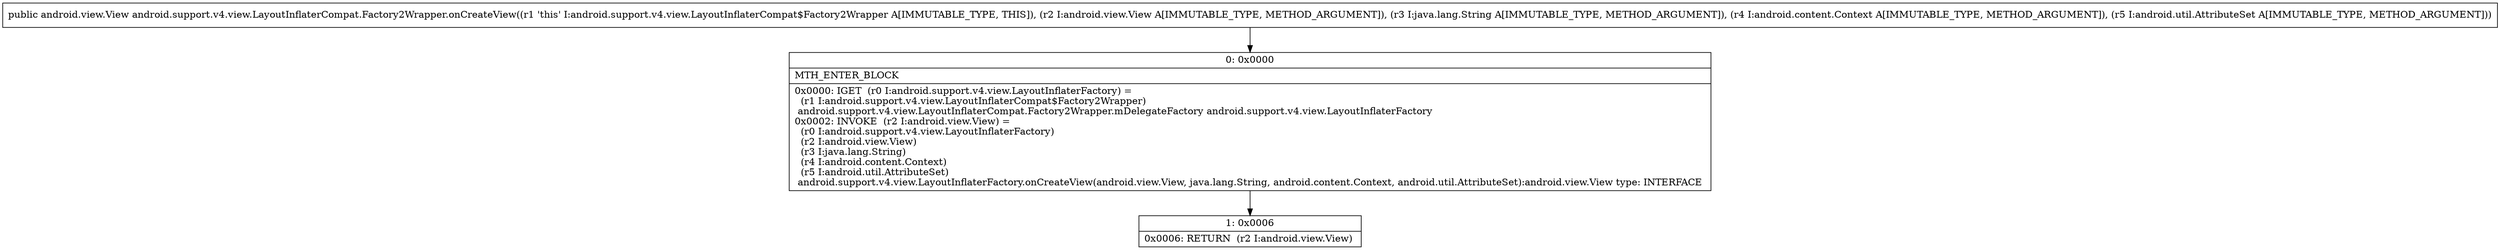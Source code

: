 digraph "CFG forandroid.support.v4.view.LayoutInflaterCompat.Factory2Wrapper.onCreateView(Landroid\/view\/View;Ljava\/lang\/String;Landroid\/content\/Context;Landroid\/util\/AttributeSet;)Landroid\/view\/View;" {
Node_0 [shape=record,label="{0\:\ 0x0000|MTH_ENTER_BLOCK\l|0x0000: IGET  (r0 I:android.support.v4.view.LayoutInflaterFactory) = \l  (r1 I:android.support.v4.view.LayoutInflaterCompat$Factory2Wrapper)\l android.support.v4.view.LayoutInflaterCompat.Factory2Wrapper.mDelegateFactory android.support.v4.view.LayoutInflaterFactory \l0x0002: INVOKE  (r2 I:android.view.View) = \l  (r0 I:android.support.v4.view.LayoutInflaterFactory)\l  (r2 I:android.view.View)\l  (r3 I:java.lang.String)\l  (r4 I:android.content.Context)\l  (r5 I:android.util.AttributeSet)\l android.support.v4.view.LayoutInflaterFactory.onCreateView(android.view.View, java.lang.String, android.content.Context, android.util.AttributeSet):android.view.View type: INTERFACE \l}"];
Node_1 [shape=record,label="{1\:\ 0x0006|0x0006: RETURN  (r2 I:android.view.View) \l}"];
MethodNode[shape=record,label="{public android.view.View android.support.v4.view.LayoutInflaterCompat.Factory2Wrapper.onCreateView((r1 'this' I:android.support.v4.view.LayoutInflaterCompat$Factory2Wrapper A[IMMUTABLE_TYPE, THIS]), (r2 I:android.view.View A[IMMUTABLE_TYPE, METHOD_ARGUMENT]), (r3 I:java.lang.String A[IMMUTABLE_TYPE, METHOD_ARGUMENT]), (r4 I:android.content.Context A[IMMUTABLE_TYPE, METHOD_ARGUMENT]), (r5 I:android.util.AttributeSet A[IMMUTABLE_TYPE, METHOD_ARGUMENT])) }"];
MethodNode -> Node_0;
Node_0 -> Node_1;
}

